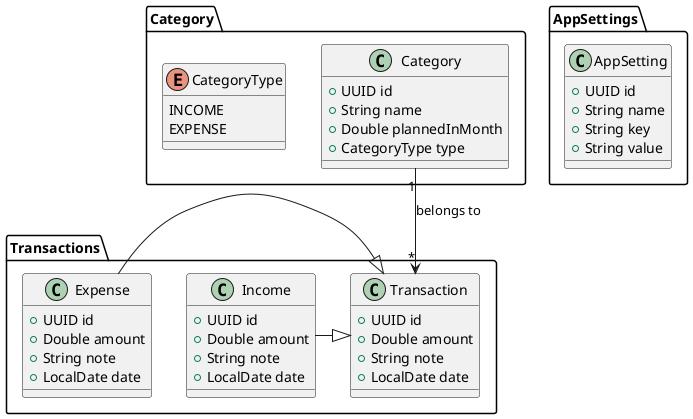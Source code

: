 @startuml

package "Transactions" {
    class Transaction {
        +UUID id
        +Double amount
        +String note
        +LocalDate date
    }

    class Income {
        +UUID id
        +Double amount
        +String note
        +LocalDate date
    }

    class Expense {
        +UUID id
        +Double amount
        +String note
        +LocalDate date
    }

    Income -|> Transaction
    Expense -|> Transaction
}

package "Category" {
    class Category {
        +UUID id
        +String name
        +Double plannedInMonth
        +CategoryType type
    }

    enum CategoryType {
        INCOME
        EXPENSE
    }

    Category "1" --> "*" Transaction : belongs to
}

package "AppSettings" {
    class AppSetting {
        +UUID id
        +String name
        +String key
        +String value
    }
}

@enduml
